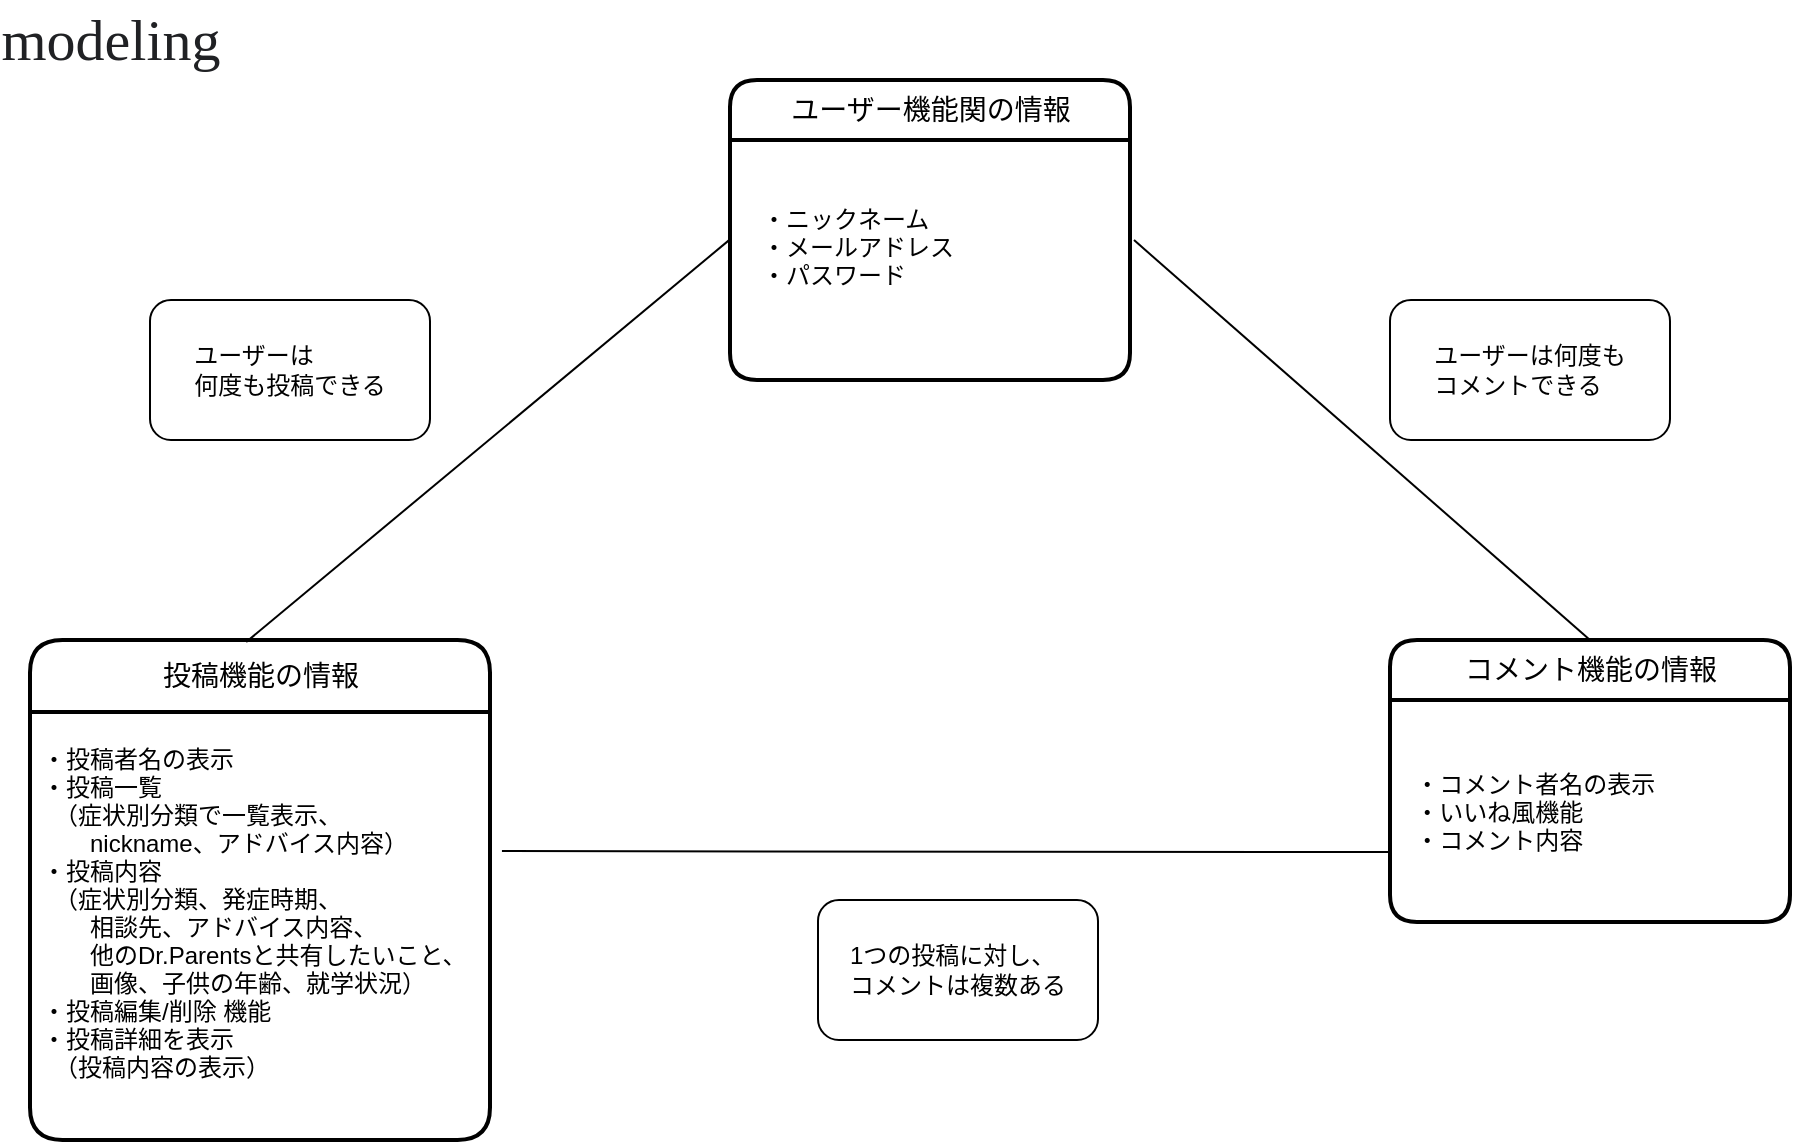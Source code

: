 <mxfile version="13.10.0" type="embed">
    <diagram id="jSLLv1ESaGV04ejl2tT0" name="ページ1">
        <mxGraphModel dx="1174" dy="1023" grid="1" gridSize="10" guides="1" tooltips="1" connect="1" arrows="1" fold="1" page="1" pageScale="1" pageWidth="1169" pageHeight="827" math="0" shadow="0">
            <root>
                <mxCell id="0"/>
                <mxCell id="1" parent="0"/>
                <mxCell id="32" value="&lt;span style=&quot;color: rgb(32, 33, 36); font-weight: 400; text-align: left; background-color: rgb(255, 255, 255); font-size: 29px;&quot;&gt;modeling&lt;/span&gt;" style="text;strokeColor=none;fillColor=none;html=1;fontSize=24;fontStyle=1;verticalAlign=middle;align=center;rounded=1;sketch=0;fontFamily=Verdana;" parent="1" vertex="1">
                    <mxGeometry x="110" y="40" width="100" height="40" as="geometry"/>
                </mxCell>
                <mxCell id="71" value="投稿機能の情報" style="swimlane;childLayout=stackLayout;horizontal=1;startSize=36;horizontalStack=0;rounded=1;fontSize=14;fontStyle=0;strokeWidth=2;resizeParent=0;resizeLast=1;shadow=0;dashed=0;align=center;sketch=0;html=1;verticalAlign=middle;" parent="1" vertex="1">
                    <mxGeometry x="120" y="360" width="230" height="250" as="geometry"/>
                </mxCell>
                <mxCell id="72" value="・投稿者名の表示&#10;・投稿一覧&#10;　（症状別分類で一覧表示、&#10;　　nickname、アドバイス内容）&#10;・投稿内容&#10;　（症状別分類、発症時期、&#10;　　相談先、アドバイス内容、&#10;　　他のDr.Parentsと共有したいこと、&#10;　　画像、子供の年齢、就学状況）&#10;・投稿編集/削除 機能&#10;・投稿詳細を表示&#10;　（投稿内容の表示）&#10;" style="align=left;strokeColor=none;fillColor=none;spacingLeft=4;fontSize=12;verticalAlign=middle;resizable=0;rotatable=0;part=1;" parent="71" vertex="1">
                    <mxGeometry y="36" width="230" height="214" as="geometry"/>
                </mxCell>
                <mxCell id="73" value="ユーザー機能関の情報" style="swimlane;childLayout=stackLayout;horizontal=1;startSize=30;horizontalStack=0;rounded=1;fontSize=14;fontStyle=0;strokeWidth=2;resizeParent=0;resizeLast=1;shadow=0;dashed=0;align=center;sketch=0;html=1;verticalAlign=middle;" parent="1" vertex="1">
                    <mxGeometry x="470" y="80" width="200" height="150" as="geometry"/>
                </mxCell>
                <mxCell id="74" value="   ・ニックネーム&#10;   ・メールアドレス&#10;   ・パスワード&#10;" style="align=left;strokeColor=none;fillColor=none;spacingLeft=4;fontSize=12;verticalAlign=middle;resizable=0;rotatable=0;part=1;" parent="73" vertex="1">
                    <mxGeometry y="30" width="200" height="120" as="geometry"/>
                </mxCell>
                <mxCell id="75" value="コメント機能の情報" style="swimlane;childLayout=stackLayout;horizontal=1;startSize=30;horizontalStack=0;rounded=1;fontSize=14;fontStyle=0;strokeWidth=2;resizeParent=0;resizeLast=1;shadow=0;dashed=0;align=center;sketch=0;html=1;" parent="1" vertex="1">
                    <mxGeometry x="800" y="360" width="200" height="141" as="geometry"/>
                </mxCell>
                <mxCell id="76" value="  ・コメント者名の表示&#10;  ・いいね風機能&#10;  ・コメント内容" style="align=left;strokeColor=none;fillColor=none;spacingLeft=4;fontSize=12;verticalAlign=middle;resizable=0;rotatable=0;part=1;" parent="75" vertex="1">
                    <mxGeometry y="30" width="200" height="111" as="geometry"/>
                </mxCell>
                <mxCell id="77" value="" style="endArrow=none;html=1;rounded=0;entryX=0;entryY=0.685;entryDx=0;entryDy=0;entryPerimeter=0;exitX=1.026;exitY=0.325;exitDx=0;exitDy=0;exitPerimeter=0;" edge="1" parent="1" source="72" target="76">
                    <mxGeometry relative="1" as="geometry">
                        <mxPoint x="312" y="395" as="sourcePoint"/>
                        <mxPoint x="608" y="397" as="targetPoint"/>
                    </mxGeometry>
                </mxCell>
                <mxCell id="78" value="" style="endArrow=none;html=1;rounded=0;entryX=0.5;entryY=0;entryDx=0;entryDy=0;exitX=1.01;exitY=0.417;exitDx=0;exitDy=0;exitPerimeter=0;" edge="1" parent="1" source="74" target="75">
                    <mxGeometry relative="1" as="geometry">
                        <mxPoint x="560" y="130" as="sourcePoint"/>
                        <mxPoint x="720" y="130" as="targetPoint"/>
                    </mxGeometry>
                </mxCell>
                <mxCell id="79" value="" style="endArrow=none;html=1;rounded=0;entryX=0;entryY=0.414;entryDx=0;entryDy=0;entryPerimeter=0;exitX=0.47;exitY=0.004;exitDx=0;exitDy=0;exitPerimeter=0;" edge="1" parent="1" source="71" target="74">
                    <mxGeometry relative="1" as="geometry">
                        <mxPoint x="410" y="360" as="sourcePoint"/>
                        <mxPoint x="570" y="360" as="targetPoint"/>
                    </mxGeometry>
                </mxCell>
                <mxCell id="81" value="&lt;div style=&quot;text-align: left&quot;&gt;&lt;span&gt;1つの投稿に対し、&lt;/span&gt;&lt;/div&gt;&lt;div style=&quot;text-align: left&quot;&gt;&lt;span&gt;コメントは複数ある&lt;/span&gt;&lt;/div&gt;" style="rounded=1;whiteSpace=wrap;html=1;sketch=0;" vertex="1" parent="1">
                    <mxGeometry x="514" y="490" width="140" height="70" as="geometry"/>
                </mxCell>
                <mxCell id="82" value="&lt;div style=&quot;text-align: left&quot;&gt;ユーザーは&lt;/div&gt;&lt;div style=&quot;text-align: left&quot;&gt;何度も投稿できる&lt;/div&gt;" style="rounded=1;whiteSpace=wrap;html=1;sketch=0;" vertex="1" parent="1">
                    <mxGeometry x="180" y="190" width="140" height="70" as="geometry"/>
                </mxCell>
                <mxCell id="83" value="&lt;div style=&quot;text-align: left&quot;&gt;ユーザーは何度も&lt;/div&gt;&lt;div style=&quot;text-align: left&quot;&gt;コメントできる&lt;/div&gt;" style="rounded=1;whiteSpace=wrap;html=1;sketch=0;" vertex="1" parent="1">
                    <mxGeometry x="800" y="190" width="140" height="70" as="geometry"/>
                </mxCell>
            </root>
        </mxGraphModel>
    </diagram>
</mxfile>
